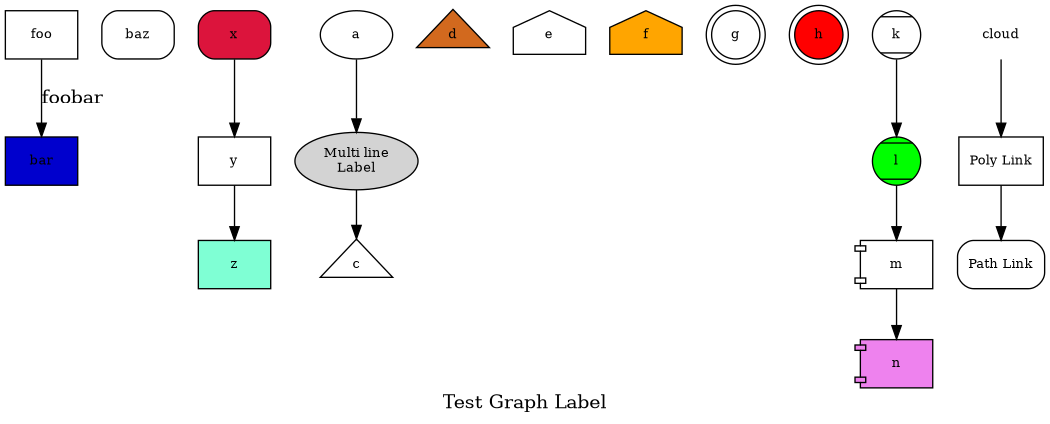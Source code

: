 
digraph test {
  size = "7,7";

  graph [ label = "Test Graph Label" ];

  node [fontsize=10];

  foo [ shape = box ];
  bar [ shape = box, style="filled", fillcolor="mediumblue" ];

  baz [ shape = box, style="rounded,filled", fillcolor="white" ];
  x   [ shape = box, style="filled,rounded", fillcolor="crimson" ];
  y   [ shape = polygon ];
  z   [ shape = polygon, style="filled", fillcolor="aquamarine" ];
  a   [ shape = ellipse ];
  b   [ shape = ellipse, style="filled", label="Multi line\nLabel" ];
  c   [ shape = triangle];
  d   [ shape = triangle, style="filled", fillcolor="chocolate" ];

  e   [ shape = house ];
  f   [ shape = house, style="filled", fillcolor="orange" ];

  g   [ shape = doublecircle ];
  h   [ shape = doublecircle, style="filled", fillcolor="red" ];

  k   [ shape = Mcircle ];
  l   [ shape = Mcircle, style="filled", fillcolor="green" ];

  m   [ shape = component ];
  n   [ shape = component, style="filled", fillcolor="violet" ];

  polylink [ shape = box, href="#", label="Poly Link" ];
  pathlink [ shape = box, style="rounded,filled", fillcolor="white", href="#", label="Path Link" ];
  cloud [ shape = none, image="cloud.png" ];

  foo -> bar [ label = "foobar" ];
  a -> b -> c;
  x -> y -> z;

  k -> l -> m -> n;

  cloud -> polylink -> pathlink;
}
